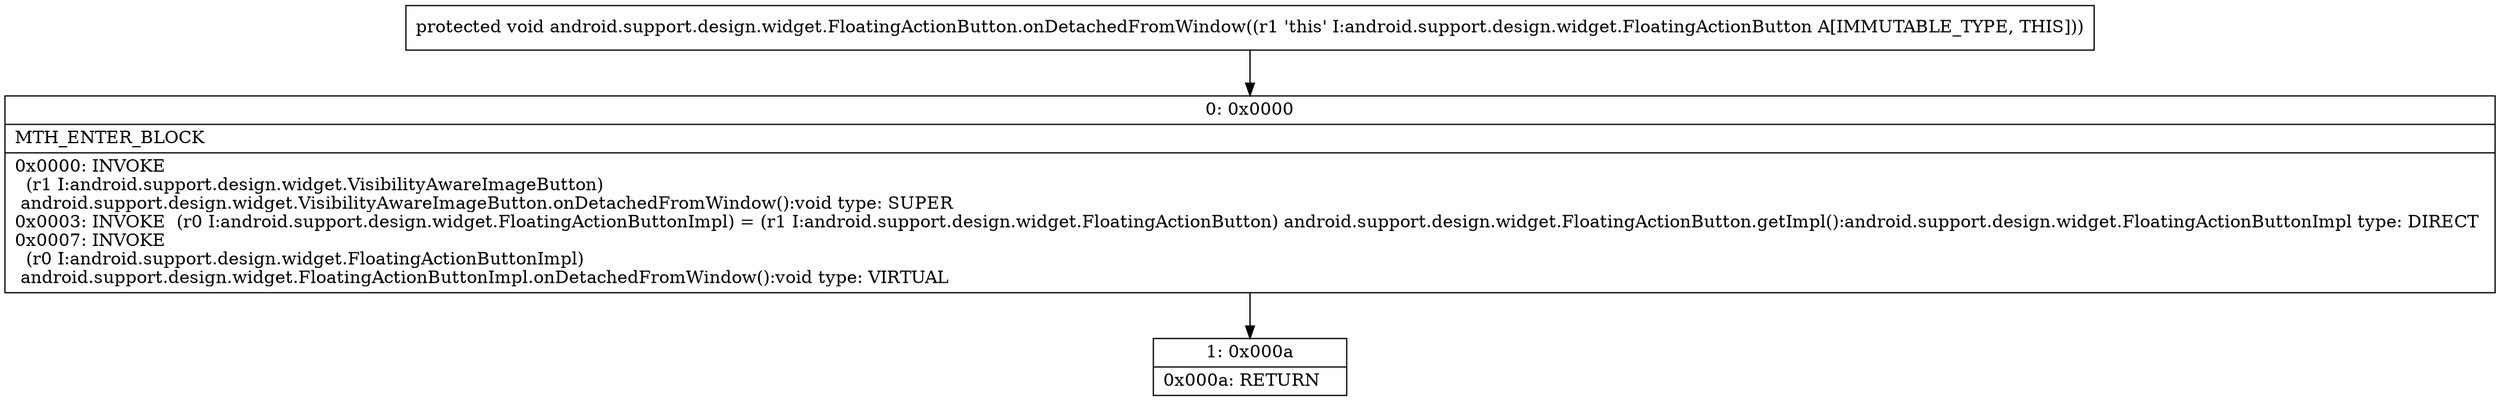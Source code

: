 digraph "CFG forandroid.support.design.widget.FloatingActionButton.onDetachedFromWindow()V" {
Node_0 [shape=record,label="{0\:\ 0x0000|MTH_ENTER_BLOCK\l|0x0000: INVOKE  \l  (r1 I:android.support.design.widget.VisibilityAwareImageButton)\l android.support.design.widget.VisibilityAwareImageButton.onDetachedFromWindow():void type: SUPER \l0x0003: INVOKE  (r0 I:android.support.design.widget.FloatingActionButtonImpl) = (r1 I:android.support.design.widget.FloatingActionButton) android.support.design.widget.FloatingActionButton.getImpl():android.support.design.widget.FloatingActionButtonImpl type: DIRECT \l0x0007: INVOKE  \l  (r0 I:android.support.design.widget.FloatingActionButtonImpl)\l android.support.design.widget.FloatingActionButtonImpl.onDetachedFromWindow():void type: VIRTUAL \l}"];
Node_1 [shape=record,label="{1\:\ 0x000a|0x000a: RETURN   \l}"];
MethodNode[shape=record,label="{protected void android.support.design.widget.FloatingActionButton.onDetachedFromWindow((r1 'this' I:android.support.design.widget.FloatingActionButton A[IMMUTABLE_TYPE, THIS])) }"];
MethodNode -> Node_0;
Node_0 -> Node_1;
}

